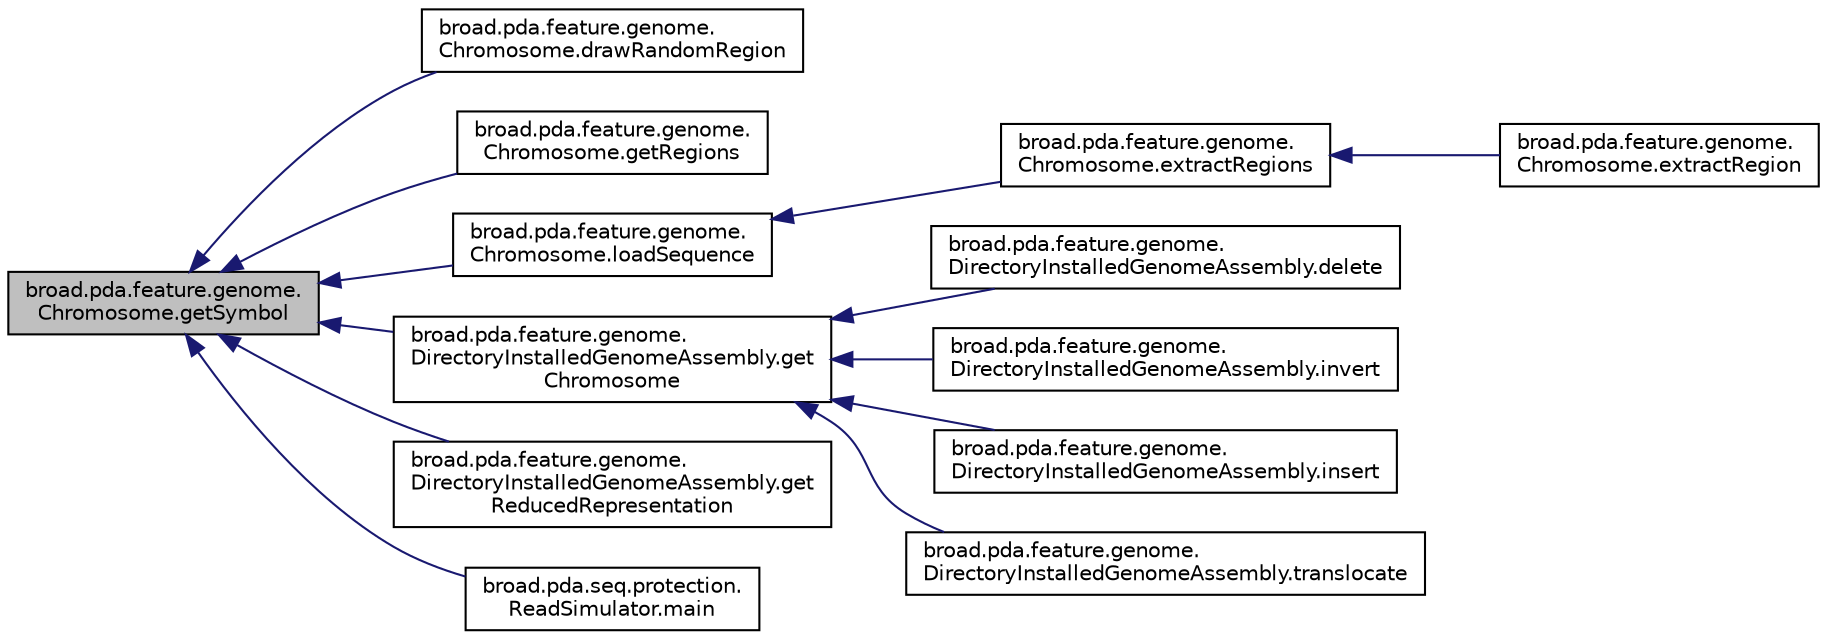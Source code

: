 digraph "broad.pda.feature.genome.Chromosome.getSymbol"
{
  edge [fontname="Helvetica",fontsize="10",labelfontname="Helvetica",labelfontsize="10"];
  node [fontname="Helvetica",fontsize="10",shape=record];
  rankdir="LR";
  Node1 [label="broad.pda.feature.genome.\lChromosome.getSymbol",height=0.2,width=0.4,color="black", fillcolor="grey75", style="filled" fontcolor="black"];
  Node1 -> Node2 [dir="back",color="midnightblue",fontsize="10",style="solid",fontname="Helvetica"];
  Node2 [label="broad.pda.feature.genome.\lChromosome.drawRandomRegion",height=0.2,width=0.4,color="black", fillcolor="white", style="filled",URL="$classbroad_1_1pda_1_1feature_1_1genome_1_1_chromosome.html#ae153c5676ae01d77b0edab7d0d84ca52"];
  Node1 -> Node3 [dir="back",color="midnightblue",fontsize="10",style="solid",fontname="Helvetica"];
  Node3 [label="broad.pda.feature.genome.\lChromosome.getRegions",height=0.2,width=0.4,color="black", fillcolor="white", style="filled",URL="$classbroad_1_1pda_1_1feature_1_1genome_1_1_chromosome.html#a5b74ba6deffd94310cc648006654ada0"];
  Node1 -> Node4 [dir="back",color="midnightblue",fontsize="10",style="solid",fontname="Helvetica"];
  Node4 [label="broad.pda.feature.genome.\lChromosome.loadSequence",height=0.2,width=0.4,color="black", fillcolor="white", style="filled",URL="$classbroad_1_1pda_1_1feature_1_1genome_1_1_chromosome.html#a0067c8bdf37b31588c8525bcde5fab40"];
  Node4 -> Node5 [dir="back",color="midnightblue",fontsize="10",style="solid",fontname="Helvetica"];
  Node5 [label="broad.pda.feature.genome.\lChromosome.extractRegions",height=0.2,width=0.4,color="black", fillcolor="white", style="filled",URL="$classbroad_1_1pda_1_1feature_1_1genome_1_1_chromosome.html#aa3a96227ad962d5705f657ed874654ae"];
  Node5 -> Node6 [dir="back",color="midnightblue",fontsize="10",style="solid",fontname="Helvetica"];
  Node6 [label="broad.pda.feature.genome.\lChromosome.extractRegion",height=0.2,width=0.4,color="black", fillcolor="white", style="filled",URL="$classbroad_1_1pda_1_1feature_1_1genome_1_1_chromosome.html#a7e6ab3c0096b134dca65858e2f67eeb2"];
  Node1 -> Node7 [dir="back",color="midnightblue",fontsize="10",style="solid",fontname="Helvetica"];
  Node7 [label="broad.pda.feature.genome.\lDirectoryInstalledGenomeAssembly.get\lChromosome",height=0.2,width=0.4,color="black", fillcolor="white", style="filled",URL="$classbroad_1_1pda_1_1feature_1_1genome_1_1_directory_installed_genome_assembly.html#a51ba62097bffbb4e5fe307283bf12610"];
  Node7 -> Node8 [dir="back",color="midnightblue",fontsize="10",style="solid",fontname="Helvetica"];
  Node8 [label="broad.pda.feature.genome.\lDirectoryInstalledGenomeAssembly.delete",height=0.2,width=0.4,color="black", fillcolor="white", style="filled",URL="$classbroad_1_1pda_1_1feature_1_1genome_1_1_directory_installed_genome_assembly.html#a84573a79e07eefb7ea2fe8daf6ec6748"];
  Node7 -> Node9 [dir="back",color="midnightblue",fontsize="10",style="solid",fontname="Helvetica"];
  Node9 [label="broad.pda.feature.genome.\lDirectoryInstalledGenomeAssembly.invert",height=0.2,width=0.4,color="black", fillcolor="white", style="filled",URL="$classbroad_1_1pda_1_1feature_1_1genome_1_1_directory_installed_genome_assembly.html#a6f2fa0e6a784ea7802e369689f25b332"];
  Node7 -> Node10 [dir="back",color="midnightblue",fontsize="10",style="solid",fontname="Helvetica"];
  Node10 [label="broad.pda.feature.genome.\lDirectoryInstalledGenomeAssembly.insert",height=0.2,width=0.4,color="black", fillcolor="white", style="filled",URL="$classbroad_1_1pda_1_1feature_1_1genome_1_1_directory_installed_genome_assembly.html#ad320a404ce1ddb695a305d1a495563b8"];
  Node7 -> Node11 [dir="back",color="midnightblue",fontsize="10",style="solid",fontname="Helvetica"];
  Node11 [label="broad.pda.feature.genome.\lDirectoryInstalledGenomeAssembly.translocate",height=0.2,width=0.4,color="black", fillcolor="white", style="filled",URL="$classbroad_1_1pda_1_1feature_1_1genome_1_1_directory_installed_genome_assembly.html#ac15ba0b30a7ba5d2829da1bd873c7a53"];
  Node1 -> Node12 [dir="back",color="midnightblue",fontsize="10",style="solid",fontname="Helvetica"];
  Node12 [label="broad.pda.feature.genome.\lDirectoryInstalledGenomeAssembly.get\lReducedRepresentation",height=0.2,width=0.4,color="black", fillcolor="white", style="filled",URL="$classbroad_1_1pda_1_1feature_1_1genome_1_1_directory_installed_genome_assembly.html#abfa6a7b8afd3f5f5bddb699939db5e28"];
  Node1 -> Node13 [dir="back",color="midnightblue",fontsize="10",style="solid",fontname="Helvetica"];
  Node13 [label="broad.pda.seq.protection.\lReadSimulator.main",height=0.2,width=0.4,color="black", fillcolor="white", style="filled",URL="$classbroad_1_1pda_1_1seq_1_1protection_1_1_read_simulator.html#ac1e42f4310de34d0ef6f81414e09bd9c"];
}
